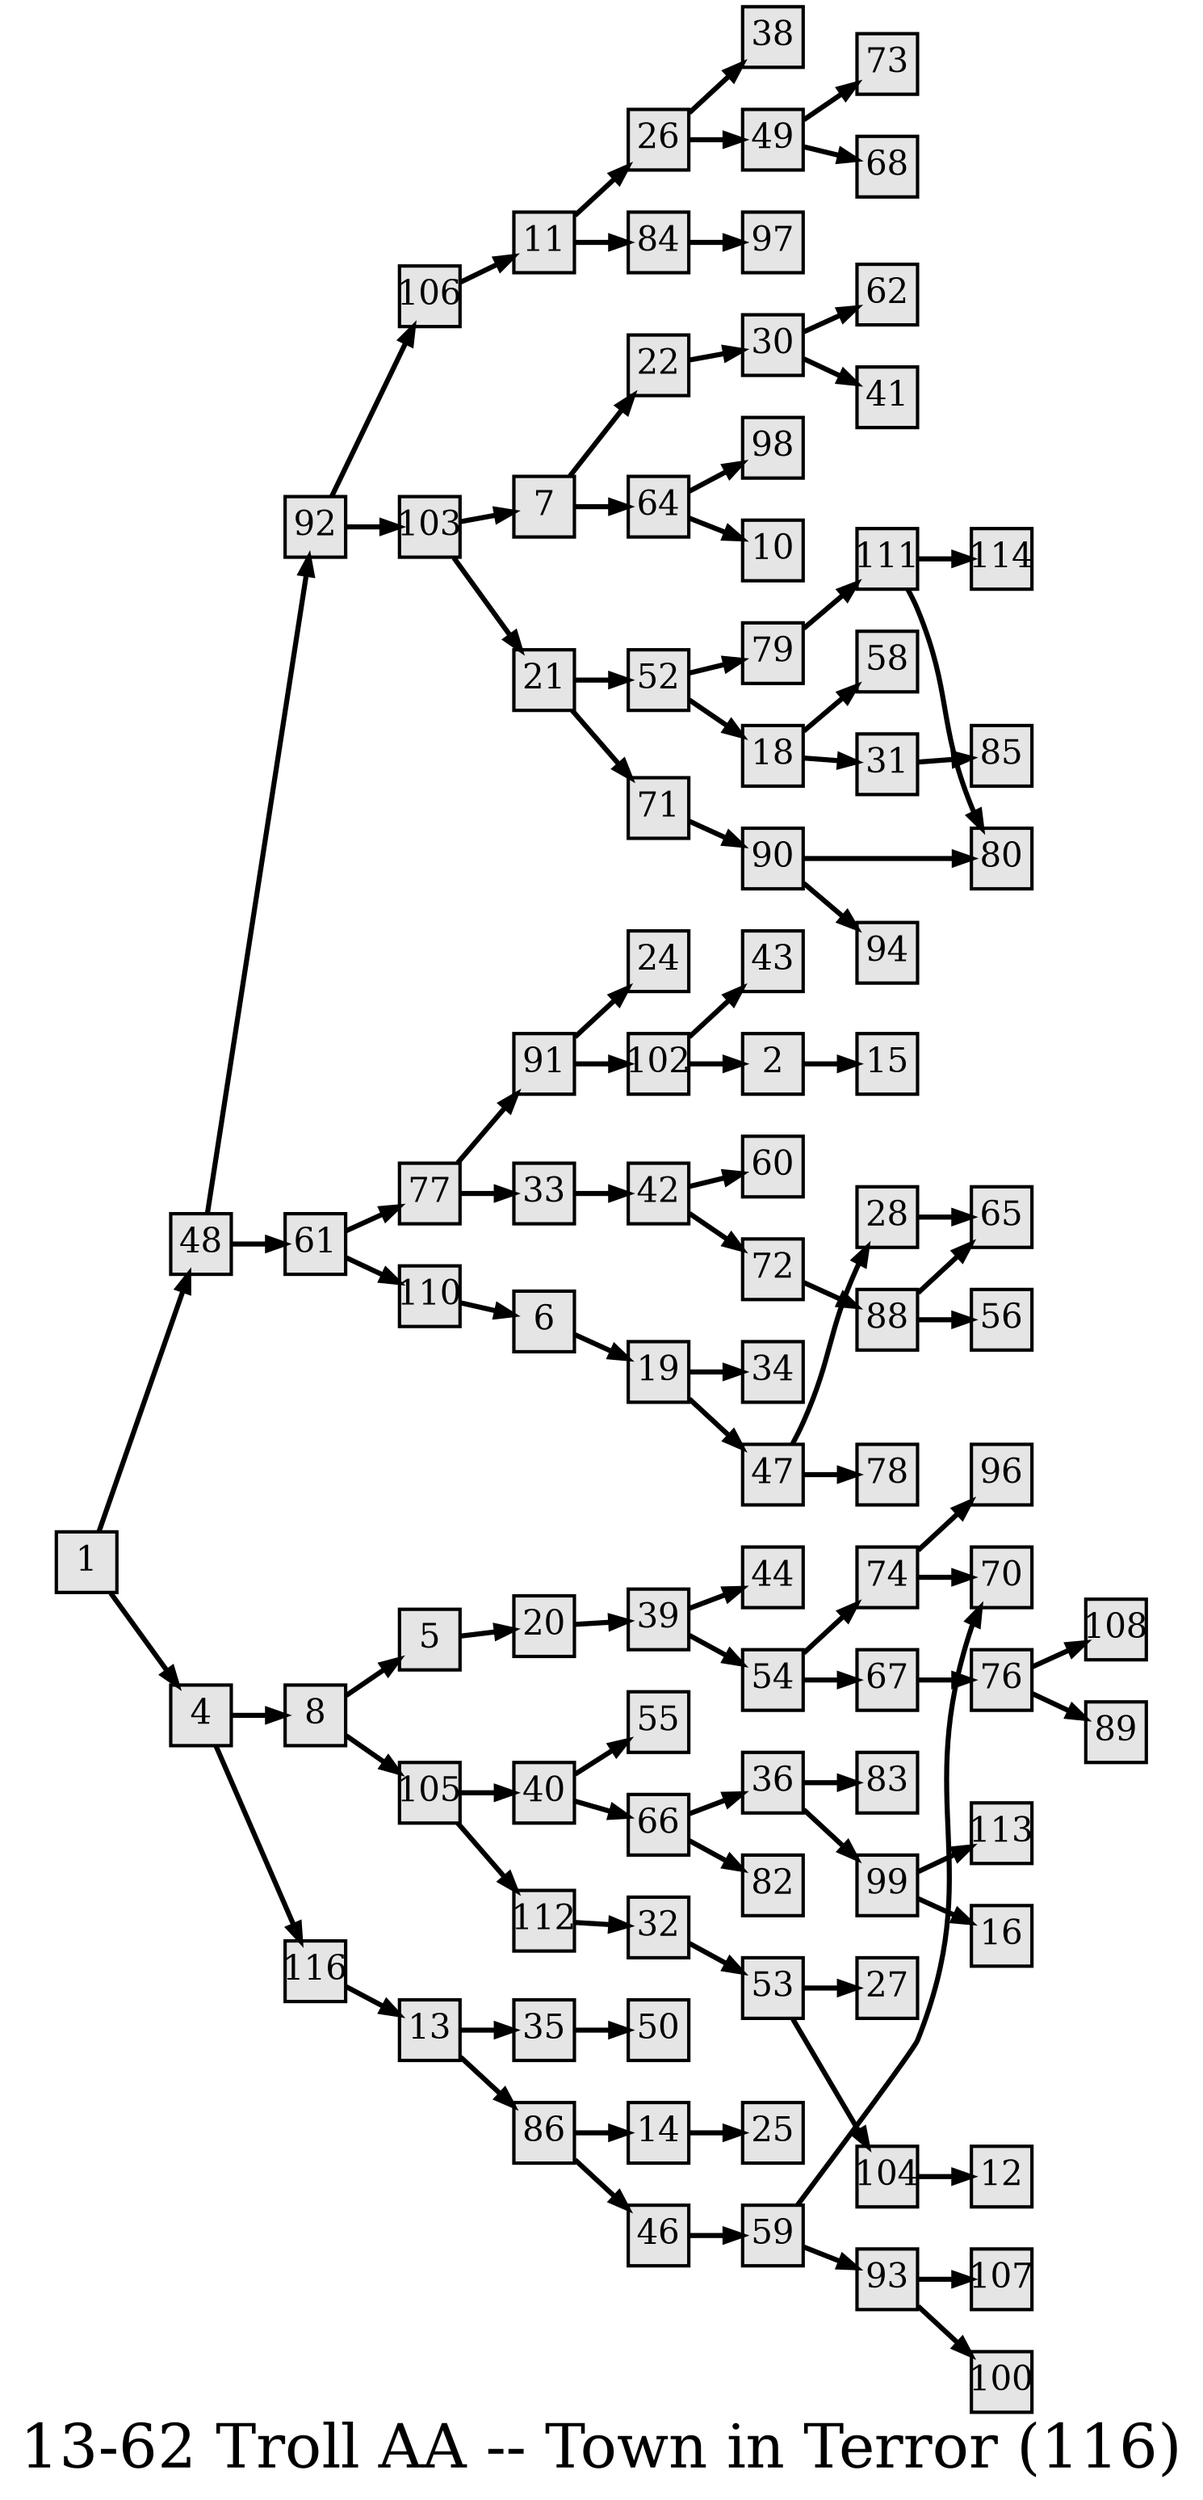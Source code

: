 digraph g{
  graph [ label="13-62 Troll AA -- Town in Terror (116)" rankdir=LR, ordering=out, fontsize=36, nodesep="0.35", ranksep="0.45"];
  node  [shape=rect, penwidth=2, fontsize=20, style=filled, fillcolor=grey90, margin="0,0", labelfloat=true, regular=true, fixedsize=true];
  edge  [labelfloat=true, penwidth=3, fontsize=12];
  // ---;
  // group  : Katz;
  // id     : 13-62;
  // gbid   : 16171;
  // series : Troll Alien Adventures;
  // title  : Town in Terror;
  // author : E.T. Randall;
  // credit:;
  // - name : Ryan Leach;
  // role : encoder;
  // date : 2017-08-18;
  // - name : Jeremy Douglass;
  // role : editor;
  // date : 2018-04-28;
  // render:;
  // - name   : small;
  // styles : gvStyles-small.txt;
  // engine : dot;
  // comment: >;
  
  // ---;
  
  // From | To | Label;
  
  1 -> 48;
  1 -> 4;
  2 -> 15;
  4 -> 8;
  4 -> 116;
  5 -> 20;
  6 -> 19;
  7 -> 22;
  7 -> 64;
  8 -> 5;
  8 -> 105;
  11 -> 26;
  11 -> 84;
  13 -> 35;
  13 -> 86;
  14 -> 25;
  18 -> 31;
  18 -> 58;
  19 -> 34;
  19 -> 47;
  20 -> 39;
  21 -> 52;
  21 -> 71;
  22 -> 30;
  26 -> 38;
  26 -> 49;
  28 -> 65;
  30 -> 62;
  30 -> 41;
  31 -> 85;
  32 -> 53;
  33 -> 42;
  35 -> 50;
  36 -> 83;
  36 -> 99;
  39 -> 44;
  39 -> 54;
  40 -> 55;
  40 -> 66;
  42 -> 60;
  42 -> 72;
  46 -> 59;
  47 -> 28;
  47 -> 78;
  48 -> 92;
  48 -> 61;
  49 -> 73;
  49 -> 68;
  52 -> 79;
  52 -> 18;
  53 -> 27;
  53 -> 104;
  54 -> 74;
  54 -> 67;
  59 -> 70;
  59 -> 93;
  61 -> 77;
  61 -> 110;
  64 -> 98;
  64 -> 10;
  66 -> 36;
  66 -> 82;
  67 -> 76;
  71 -> 90;
  72 -> 88;
  74 -> 96;
  74 -> 70;
  76 -> 108;
  76 -> 89;
  77 -> 91;
  77 -> 33;
  79 -> 111;
  84 -> 97;
  86 -> 14;
  86 -> 46;
  88 -> 65;
  88 -> 56;
  90 -> 80;
  90 -> 94;
  91 -> 24;
  91 -> 102;
  92 -> 106;
  92 -> 103;
  93 -> 107;
  93 -> 100;
  99 -> 113;
  99 -> 16;
  102 -> 43;
  102 -> 2;
  103 -> 7;
  103 -> 21;
  104 -> 12;
  105 -> 40;
  105 -> 112;
  106 -> 11;
  110 -> 6;
  111 -> 114;
  111 -> 80;
  112 -> 32;
  116 -> 13;
}

